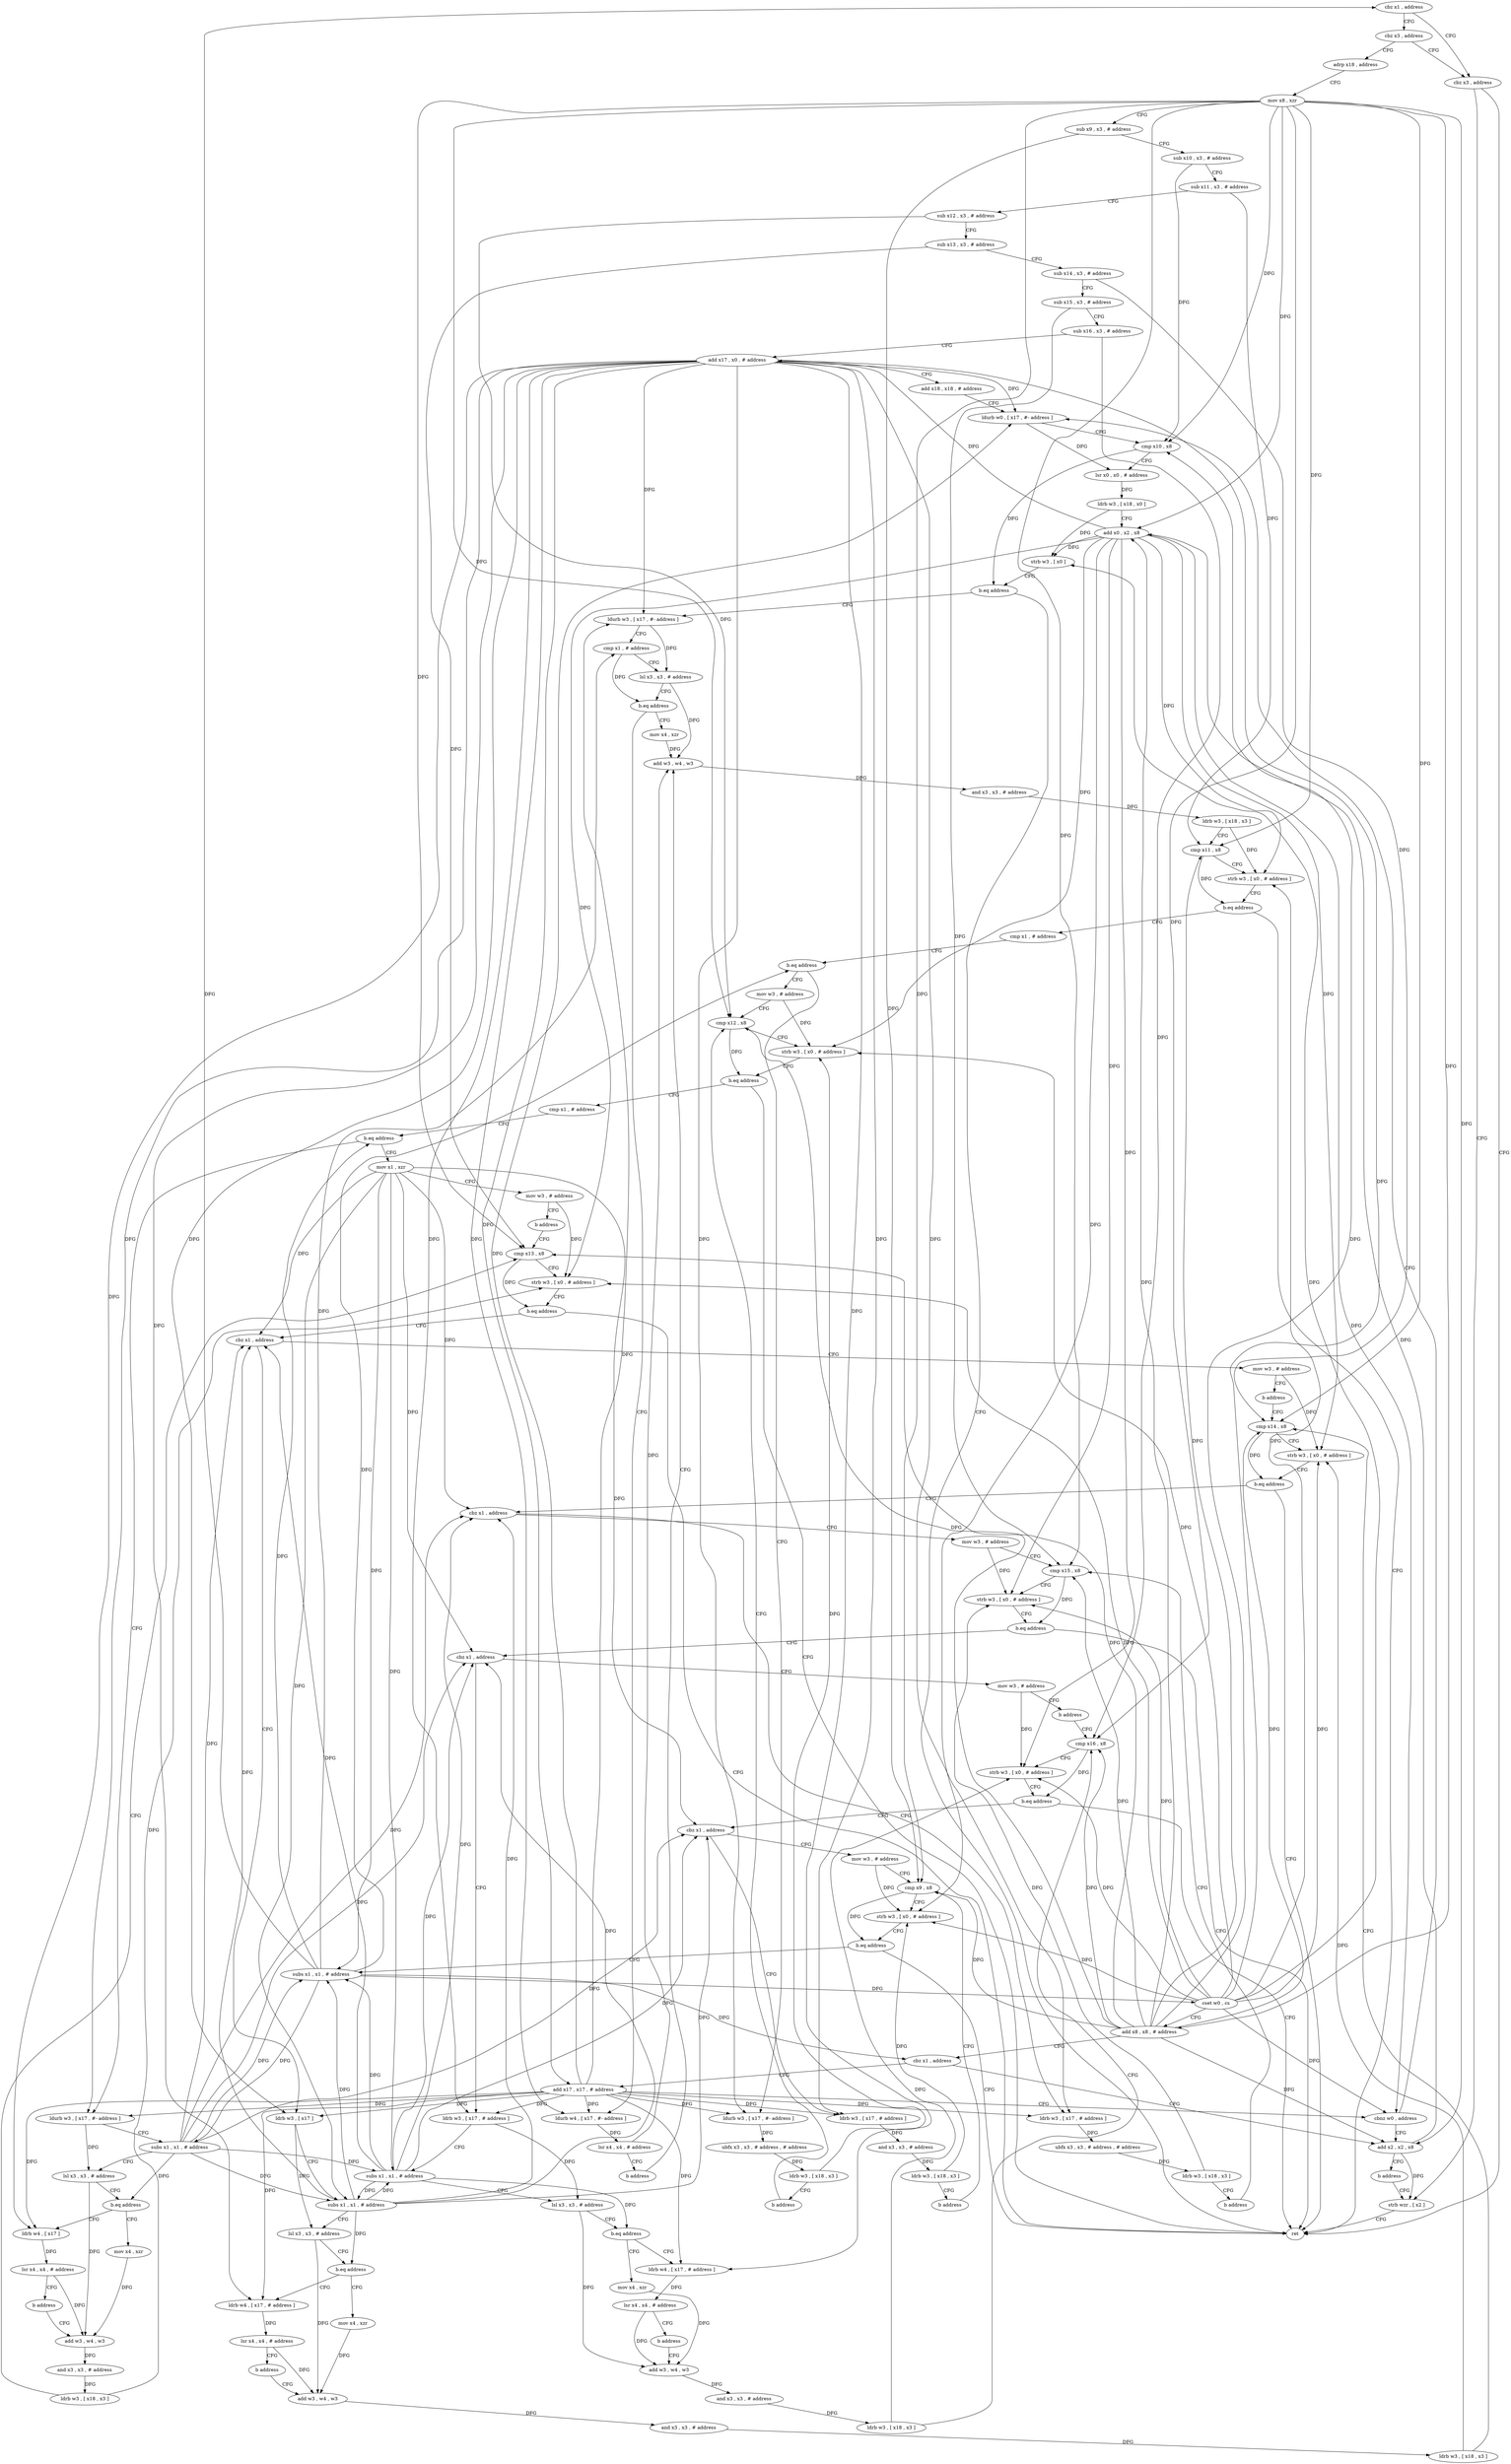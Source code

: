 digraph "func" {
"4202456" [label = "cbz x1 , address" ]
"4202952" [label = "cbz x3 , address" ]
"4202460" [label = "cbz x3 , address" ]
"4202960" [label = "ret" ]
"4202956" [label = "strb wzr , [ x2 ]" ]
"4202464" [label = "adrp x18 , address" ]
"4202468" [label = "mov x8 , xzr" ]
"4202472" [label = "sub x9 , x3 , # address" ]
"4202476" [label = "sub x10 , x3 , # address" ]
"4202480" [label = "sub x11 , x3 , # address" ]
"4202484" [label = "sub x12 , x3 , # address" ]
"4202488" [label = "sub x13 , x3 , # address" ]
"4202492" [label = "sub x14 , x3 , # address" ]
"4202496" [label = "sub x15 , x3 , # address" ]
"4202500" [label = "sub x16 , x3 , # address" ]
"4202504" [label = "add x17 , x0 , # address" ]
"4202508" [label = "add x18 , x18 , # address" ]
"4202512" [label = "ldurb w0 , [ x17 , #- address ]" ]
"4202540" [label = "ldurb w3 , [ x17 , #- address ]" ]
"4202544" [label = "cmp x1 , # address" ]
"4202548" [label = "lsl x3 , x3 , # address" ]
"4202552" [label = "b.eq address" ]
"4202568" [label = "mov x4 , xzr" ]
"4202556" [label = "ldurb w4 , [ x17 , #- address ]" ]
"4202572" [label = "add w3 , w4 , w3" ]
"4202560" [label = "lsr x4 , x4 , # address" ]
"4202564" [label = "b address" ]
"4202596" [label = "cmp x1 , # address" ]
"4202600" [label = "b.eq address" ]
"4202620" [label = "mov w3 , # address" ]
"4202604" [label = "ldurb w3 , [ x17 , #- address ]" ]
"4202576" [label = "and x3 , x3 , # address" ]
"4202580" [label = "ldrb w3 , [ x18 , x3 ]" ]
"4202584" [label = "cmp x11 , x8" ]
"4202588" [label = "strb w3 , [ x0 , # address ]" ]
"4202592" [label = "b.eq address" ]
"4202624" [label = "cmp x12 , x8" ]
"4202608" [label = "ubfx x3 , x3 , # address , # address" ]
"4202612" [label = "ldrb w3 , [ x18 , x3 ]" ]
"4202616" [label = "b address" ]
"4202636" [label = "cmp x1 , # address" ]
"4202640" [label = "b.eq address" ]
"4202672" [label = "mov x1 , xzr" ]
"4202644" [label = "ldurb w3 , [ x17 , #- address ]" ]
"4202628" [label = "strb w3 , [ x0 , # address ]" ]
"4202632" [label = "b.eq address" ]
"4202676" [label = "mov w3 , # address" ]
"4202680" [label = "b address" ]
"4202700" [label = "cmp x13 , x8" ]
"4202648" [label = "subs x1 , x1 , # address" ]
"4202652" [label = "lsl x3 , x3 , # address" ]
"4202656" [label = "b.eq address" ]
"4202684" [label = "mov x4 , xzr" ]
"4202660" [label = "ldrb w4 , [ x17 ]" ]
"4202704" [label = "strb w3 , [ x0 , # address ]" ]
"4202708" [label = "b.eq address" ]
"4202712" [label = "cbz x1 , address" ]
"4202688" [label = "add w3 , w4 , w3" ]
"4202664" [label = "lsr x4 , x4 , # address" ]
"4202668" [label = "b address" ]
"4202744" [label = "mov w3 , # address" ]
"4202716" [label = "ldrb w3 , [ x17 ]" ]
"4202692" [label = "and x3 , x3 , # address" ]
"4202696" [label = "ldrb w3 , [ x18 , x3 ]" ]
"4202748" [label = "b address" ]
"4202768" [label = "cmp x14 , x8" ]
"4202720" [label = "subs x1 , x1 , # address" ]
"4202724" [label = "lsl x3 , x3 , # address" ]
"4202728" [label = "b.eq address" ]
"4202752" [label = "mov x4 , xzr" ]
"4202732" [label = "ldrb w4 , [ x17 , # address ]" ]
"4202772" [label = "strb w3 , [ x0 , # address ]" ]
"4202776" [label = "b.eq address" ]
"4202780" [label = "cbz x1 , address" ]
"4202756" [label = "add w3 , w4 , w3" ]
"4202736" [label = "lsr x4 , x4 , # address" ]
"4202740" [label = "b address" ]
"4202800" [label = "mov w3 , # address" ]
"4202784" [label = "ldrb w3 , [ x17 , # address ]" ]
"4202760" [label = "and x3 , x3 , # address" ]
"4202764" [label = "ldrb w3 , [ x18 , x3 ]" ]
"4202804" [label = "cmp x15 , x8" ]
"4202788" [label = "ubfx x3 , x3 , # address , # address" ]
"4202792" [label = "ldrb w3 , [ x18 , x3 ]" ]
"4202796" [label = "b address" ]
"4202816" [label = "cbz x1 , address" ]
"4202848" [label = "mov w3 , # address" ]
"4202820" [label = "ldrb w3 , [ x17 , # address ]" ]
"4202808" [label = "strb w3 , [ x0 , # address ]" ]
"4202812" [label = "b.eq address" ]
"4202852" [label = "b address" ]
"4202872" [label = "cmp x16 , x8" ]
"4202824" [label = "subs x1 , x1 , # address" ]
"4202828" [label = "lsl x3 , x3 , # address" ]
"4202832" [label = "b.eq address" ]
"4202856" [label = "mov x4 , xzr" ]
"4202836" [label = "ldrb w4 , [ x17 , # address ]" ]
"4202876" [label = "strb w3 , [ x0 , # address ]" ]
"4202880" [label = "b.eq address" ]
"4202884" [label = "cbz x1 , address" ]
"4202860" [label = "add w3 , w4 , w3" ]
"4202840" [label = "lsr x4 , x4 , # address" ]
"4202844" [label = "b address" ]
"4202904" [label = "mov w3 , # address" ]
"4202888" [label = "ldrb w3 , [ x17 , # address ]" ]
"4202864" [label = "and x3 , x3 , # address" ]
"4202868" [label = "ldrb w3 , [ x18 , x3 ]" ]
"4202908" [label = "cmp x9 , x8" ]
"4202892" [label = "and x3 , x3 , # address" ]
"4202896" [label = "ldrb w3 , [ x18 , x3 ]" ]
"4202900" [label = "b address" ]
"4202920" [label = "subs x1 , x1 , # address" ]
"4202924" [label = "cset w0 , cs" ]
"4202928" [label = "add x8 , x8 , # address" ]
"4202932" [label = "cbz x1 , address" ]
"4202944" [label = "add x2 , x2 , x8" ]
"4202936" [label = "add x17 , x17 , # address" ]
"4202912" [label = "strb w3 , [ x0 , # address ]" ]
"4202916" [label = "b.eq address" ]
"4202948" [label = "b address" ]
"4202940" [label = "cbnz w0 , address" ]
"4202516" [label = "cmp x10 , x8" ]
"4202520" [label = "lsr x0 , x0 , # address" ]
"4202524" [label = "ldrb w3 , [ x18 , x0 ]" ]
"4202528" [label = "add x0 , x2 , x8" ]
"4202532" [label = "strb w3 , [ x0 ]" ]
"4202536" [label = "b.eq address" ]
"4202456" -> "4202952" [ label = "CFG" ]
"4202456" -> "4202460" [ label = "CFG" ]
"4202952" -> "4202960" [ label = "CFG" ]
"4202952" -> "4202956" [ label = "CFG" ]
"4202460" -> "4202952" [ label = "CFG" ]
"4202460" -> "4202464" [ label = "CFG" ]
"4202956" -> "4202960" [ label = "CFG" ]
"4202464" -> "4202468" [ label = "CFG" ]
"4202468" -> "4202472" [ label = "CFG" ]
"4202468" -> "4202516" [ label = "DFG" ]
"4202468" -> "4202528" [ label = "DFG" ]
"4202468" -> "4202584" [ label = "DFG" ]
"4202468" -> "4202624" [ label = "DFG" ]
"4202468" -> "4202700" [ label = "DFG" ]
"4202468" -> "4202768" [ label = "DFG" ]
"4202468" -> "4202804" [ label = "DFG" ]
"4202468" -> "4202872" [ label = "DFG" ]
"4202468" -> "4202908" [ label = "DFG" ]
"4202468" -> "4202928" [ label = "DFG" ]
"4202468" -> "4202944" [ label = "DFG" ]
"4202472" -> "4202476" [ label = "CFG" ]
"4202472" -> "4202908" [ label = "DFG" ]
"4202476" -> "4202480" [ label = "CFG" ]
"4202476" -> "4202516" [ label = "DFG" ]
"4202480" -> "4202484" [ label = "CFG" ]
"4202480" -> "4202584" [ label = "DFG" ]
"4202484" -> "4202488" [ label = "CFG" ]
"4202484" -> "4202624" [ label = "DFG" ]
"4202488" -> "4202492" [ label = "CFG" ]
"4202488" -> "4202700" [ label = "DFG" ]
"4202492" -> "4202496" [ label = "CFG" ]
"4202492" -> "4202768" [ label = "DFG" ]
"4202496" -> "4202500" [ label = "CFG" ]
"4202496" -> "4202804" [ label = "DFG" ]
"4202500" -> "4202504" [ label = "CFG" ]
"4202500" -> "4202872" [ label = "DFG" ]
"4202504" -> "4202508" [ label = "CFG" ]
"4202504" -> "4202512" [ label = "DFG" ]
"4202504" -> "4202540" [ label = "DFG" ]
"4202504" -> "4202556" [ label = "DFG" ]
"4202504" -> "4202604" [ label = "DFG" ]
"4202504" -> "4202644" [ label = "DFG" ]
"4202504" -> "4202660" [ label = "DFG" ]
"4202504" -> "4202716" [ label = "DFG" ]
"4202504" -> "4202732" [ label = "DFG" ]
"4202504" -> "4202784" [ label = "DFG" ]
"4202504" -> "4202820" [ label = "DFG" ]
"4202504" -> "4202836" [ label = "DFG" ]
"4202504" -> "4202888" [ label = "DFG" ]
"4202504" -> "4202936" [ label = "DFG" ]
"4202508" -> "4202512" [ label = "CFG" ]
"4202512" -> "4202516" [ label = "CFG" ]
"4202512" -> "4202520" [ label = "DFG" ]
"4202540" -> "4202544" [ label = "CFG" ]
"4202540" -> "4202548" [ label = "DFG" ]
"4202544" -> "4202548" [ label = "CFG" ]
"4202544" -> "4202552" [ label = "DFG" ]
"4202548" -> "4202552" [ label = "CFG" ]
"4202548" -> "4202572" [ label = "DFG" ]
"4202552" -> "4202568" [ label = "CFG" ]
"4202552" -> "4202556" [ label = "CFG" ]
"4202568" -> "4202572" [ label = "DFG" ]
"4202556" -> "4202560" [ label = "DFG" ]
"4202572" -> "4202576" [ label = "DFG" ]
"4202560" -> "4202564" [ label = "CFG" ]
"4202560" -> "4202572" [ label = "DFG" ]
"4202564" -> "4202572" [ label = "CFG" ]
"4202596" -> "4202600" [ label = "CFG" ]
"4202600" -> "4202620" [ label = "CFG" ]
"4202600" -> "4202604" [ label = "CFG" ]
"4202620" -> "4202624" [ label = "CFG" ]
"4202620" -> "4202628" [ label = "DFG" ]
"4202604" -> "4202608" [ label = "DFG" ]
"4202576" -> "4202580" [ label = "DFG" ]
"4202580" -> "4202584" [ label = "CFG" ]
"4202580" -> "4202588" [ label = "DFG" ]
"4202584" -> "4202588" [ label = "CFG" ]
"4202584" -> "4202592" [ label = "DFG" ]
"4202588" -> "4202592" [ label = "CFG" ]
"4202592" -> "4202960" [ label = "CFG" ]
"4202592" -> "4202596" [ label = "CFG" ]
"4202624" -> "4202628" [ label = "CFG" ]
"4202624" -> "4202632" [ label = "DFG" ]
"4202608" -> "4202612" [ label = "DFG" ]
"4202612" -> "4202616" [ label = "CFG" ]
"4202612" -> "4202628" [ label = "DFG" ]
"4202616" -> "4202624" [ label = "CFG" ]
"4202636" -> "4202640" [ label = "CFG" ]
"4202640" -> "4202672" [ label = "CFG" ]
"4202640" -> "4202644" [ label = "CFG" ]
"4202672" -> "4202676" [ label = "CFG" ]
"4202672" -> "4202712" [ label = "DFG" ]
"4202672" -> "4202720" [ label = "DFG" ]
"4202672" -> "4202780" [ label = "DFG" ]
"4202672" -> "4202816" [ label = "DFG" ]
"4202672" -> "4202824" [ label = "DFG" ]
"4202672" -> "4202884" [ label = "DFG" ]
"4202672" -> "4202920" [ label = "DFG" ]
"4202644" -> "4202648" [ label = "CFG" ]
"4202644" -> "4202652" [ label = "DFG" ]
"4202628" -> "4202632" [ label = "CFG" ]
"4202632" -> "4202960" [ label = "CFG" ]
"4202632" -> "4202636" [ label = "CFG" ]
"4202676" -> "4202680" [ label = "CFG" ]
"4202676" -> "4202704" [ label = "DFG" ]
"4202680" -> "4202700" [ label = "CFG" ]
"4202700" -> "4202704" [ label = "CFG" ]
"4202700" -> "4202708" [ label = "DFG" ]
"4202648" -> "4202652" [ label = "CFG" ]
"4202648" -> "4202712" [ label = "DFG" ]
"4202648" -> "4202720" [ label = "DFG" ]
"4202648" -> "4202780" [ label = "DFG" ]
"4202648" -> "4202816" [ label = "DFG" ]
"4202648" -> "4202824" [ label = "DFG" ]
"4202648" -> "4202884" [ label = "DFG" ]
"4202648" -> "4202920" [ label = "DFG" ]
"4202648" -> "4202656" [ label = "DFG" ]
"4202652" -> "4202656" [ label = "CFG" ]
"4202652" -> "4202688" [ label = "DFG" ]
"4202656" -> "4202684" [ label = "CFG" ]
"4202656" -> "4202660" [ label = "CFG" ]
"4202684" -> "4202688" [ label = "DFG" ]
"4202660" -> "4202664" [ label = "DFG" ]
"4202704" -> "4202708" [ label = "CFG" ]
"4202708" -> "4202960" [ label = "CFG" ]
"4202708" -> "4202712" [ label = "CFG" ]
"4202712" -> "4202744" [ label = "CFG" ]
"4202712" -> "4202716" [ label = "CFG" ]
"4202688" -> "4202692" [ label = "DFG" ]
"4202664" -> "4202668" [ label = "CFG" ]
"4202664" -> "4202688" [ label = "DFG" ]
"4202668" -> "4202688" [ label = "CFG" ]
"4202744" -> "4202748" [ label = "CFG" ]
"4202744" -> "4202772" [ label = "DFG" ]
"4202716" -> "4202720" [ label = "CFG" ]
"4202716" -> "4202724" [ label = "DFG" ]
"4202692" -> "4202696" [ label = "DFG" ]
"4202696" -> "4202700" [ label = "CFG" ]
"4202696" -> "4202704" [ label = "DFG" ]
"4202748" -> "4202768" [ label = "CFG" ]
"4202768" -> "4202772" [ label = "CFG" ]
"4202768" -> "4202776" [ label = "DFG" ]
"4202720" -> "4202724" [ label = "CFG" ]
"4202720" -> "4202712" [ label = "DFG" ]
"4202720" -> "4202780" [ label = "DFG" ]
"4202720" -> "4202816" [ label = "DFG" ]
"4202720" -> "4202824" [ label = "DFG" ]
"4202720" -> "4202884" [ label = "DFG" ]
"4202720" -> "4202920" [ label = "DFG" ]
"4202720" -> "4202728" [ label = "DFG" ]
"4202724" -> "4202728" [ label = "CFG" ]
"4202724" -> "4202756" [ label = "DFG" ]
"4202728" -> "4202752" [ label = "CFG" ]
"4202728" -> "4202732" [ label = "CFG" ]
"4202752" -> "4202756" [ label = "DFG" ]
"4202732" -> "4202736" [ label = "DFG" ]
"4202772" -> "4202776" [ label = "CFG" ]
"4202776" -> "4202960" [ label = "CFG" ]
"4202776" -> "4202780" [ label = "CFG" ]
"4202780" -> "4202800" [ label = "CFG" ]
"4202780" -> "4202784" [ label = "CFG" ]
"4202756" -> "4202760" [ label = "DFG" ]
"4202736" -> "4202740" [ label = "CFG" ]
"4202736" -> "4202756" [ label = "DFG" ]
"4202740" -> "4202756" [ label = "CFG" ]
"4202800" -> "4202804" [ label = "CFG" ]
"4202800" -> "4202808" [ label = "DFG" ]
"4202784" -> "4202788" [ label = "DFG" ]
"4202760" -> "4202764" [ label = "DFG" ]
"4202764" -> "4202768" [ label = "CFG" ]
"4202764" -> "4202772" [ label = "DFG" ]
"4202804" -> "4202808" [ label = "CFG" ]
"4202804" -> "4202812" [ label = "DFG" ]
"4202788" -> "4202792" [ label = "DFG" ]
"4202792" -> "4202796" [ label = "CFG" ]
"4202792" -> "4202808" [ label = "DFG" ]
"4202796" -> "4202804" [ label = "CFG" ]
"4202816" -> "4202848" [ label = "CFG" ]
"4202816" -> "4202820" [ label = "CFG" ]
"4202848" -> "4202852" [ label = "CFG" ]
"4202848" -> "4202876" [ label = "DFG" ]
"4202820" -> "4202824" [ label = "CFG" ]
"4202820" -> "4202828" [ label = "DFG" ]
"4202808" -> "4202812" [ label = "CFG" ]
"4202812" -> "4202960" [ label = "CFG" ]
"4202812" -> "4202816" [ label = "CFG" ]
"4202852" -> "4202872" [ label = "CFG" ]
"4202872" -> "4202876" [ label = "CFG" ]
"4202872" -> "4202880" [ label = "DFG" ]
"4202824" -> "4202828" [ label = "CFG" ]
"4202824" -> "4202712" [ label = "DFG" ]
"4202824" -> "4202720" [ label = "DFG" ]
"4202824" -> "4202780" [ label = "DFG" ]
"4202824" -> "4202816" [ label = "DFG" ]
"4202824" -> "4202884" [ label = "DFG" ]
"4202824" -> "4202920" [ label = "DFG" ]
"4202824" -> "4202832" [ label = "DFG" ]
"4202828" -> "4202832" [ label = "CFG" ]
"4202828" -> "4202860" [ label = "DFG" ]
"4202832" -> "4202856" [ label = "CFG" ]
"4202832" -> "4202836" [ label = "CFG" ]
"4202856" -> "4202860" [ label = "DFG" ]
"4202836" -> "4202840" [ label = "DFG" ]
"4202876" -> "4202880" [ label = "CFG" ]
"4202880" -> "4202960" [ label = "CFG" ]
"4202880" -> "4202884" [ label = "CFG" ]
"4202884" -> "4202904" [ label = "CFG" ]
"4202884" -> "4202888" [ label = "CFG" ]
"4202860" -> "4202864" [ label = "DFG" ]
"4202840" -> "4202844" [ label = "CFG" ]
"4202840" -> "4202860" [ label = "DFG" ]
"4202844" -> "4202860" [ label = "CFG" ]
"4202904" -> "4202908" [ label = "CFG" ]
"4202904" -> "4202912" [ label = "DFG" ]
"4202888" -> "4202892" [ label = "DFG" ]
"4202864" -> "4202868" [ label = "DFG" ]
"4202868" -> "4202872" [ label = "CFG" ]
"4202868" -> "4202876" [ label = "DFG" ]
"4202908" -> "4202912" [ label = "CFG" ]
"4202908" -> "4202916" [ label = "DFG" ]
"4202892" -> "4202896" [ label = "DFG" ]
"4202896" -> "4202900" [ label = "CFG" ]
"4202896" -> "4202912" [ label = "DFG" ]
"4202900" -> "4202908" [ label = "CFG" ]
"4202920" -> "4202924" [ label = "DFG" ]
"4202920" -> "4202456" [ label = "DFG" ]
"4202920" -> "4202544" [ label = "DFG" ]
"4202920" -> "4202600" [ label = "DFG" ]
"4202920" -> "4202640" [ label = "DFG" ]
"4202920" -> "4202648" [ label = "DFG" ]
"4202920" -> "4202932" [ label = "DFG" ]
"4202924" -> "4202928" [ label = "CFG" ]
"4202924" -> "4202504" [ label = "DFG" ]
"4202924" -> "4202532" [ label = "DFG" ]
"4202924" -> "4202588" [ label = "DFG" ]
"4202924" -> "4202628" [ label = "DFG" ]
"4202924" -> "4202704" [ label = "DFG" ]
"4202924" -> "4202772" [ label = "DFG" ]
"4202924" -> "4202808" [ label = "DFG" ]
"4202924" -> "4202876" [ label = "DFG" ]
"4202924" -> "4202912" [ label = "DFG" ]
"4202924" -> "4202940" [ label = "DFG" ]
"4202928" -> "4202932" [ label = "CFG" ]
"4202928" -> "4202516" [ label = "DFG" ]
"4202928" -> "4202528" [ label = "DFG" ]
"4202928" -> "4202584" [ label = "DFG" ]
"4202928" -> "4202624" [ label = "DFG" ]
"4202928" -> "4202700" [ label = "DFG" ]
"4202928" -> "4202768" [ label = "DFG" ]
"4202928" -> "4202804" [ label = "DFG" ]
"4202928" -> "4202872" [ label = "DFG" ]
"4202928" -> "4202908" [ label = "DFG" ]
"4202928" -> "4202944" [ label = "DFG" ]
"4202932" -> "4202944" [ label = "CFG" ]
"4202932" -> "4202936" [ label = "CFG" ]
"4202944" -> "4202948" [ label = "CFG" ]
"4202944" -> "4202956" [ label = "DFG" ]
"4202944" -> "4202528" [ label = "DFG" ]
"4202936" -> "4202940" [ label = "CFG" ]
"4202936" -> "4202512" [ label = "DFG" ]
"4202936" -> "4202540" [ label = "DFG" ]
"4202936" -> "4202556" [ label = "DFG" ]
"4202936" -> "4202604" [ label = "DFG" ]
"4202936" -> "4202644" [ label = "DFG" ]
"4202936" -> "4202660" [ label = "DFG" ]
"4202936" -> "4202716" [ label = "DFG" ]
"4202936" -> "4202732" [ label = "DFG" ]
"4202936" -> "4202784" [ label = "DFG" ]
"4202936" -> "4202820" [ label = "DFG" ]
"4202936" -> "4202836" [ label = "DFG" ]
"4202936" -> "4202888" [ label = "DFG" ]
"4202912" -> "4202916" [ label = "CFG" ]
"4202916" -> "4202960" [ label = "CFG" ]
"4202916" -> "4202920" [ label = "CFG" ]
"4202948" -> "4202956" [ label = "CFG" ]
"4202940" -> "4202512" [ label = "CFG" ]
"4202940" -> "4202944" [ label = "CFG" ]
"4202516" -> "4202520" [ label = "CFG" ]
"4202516" -> "4202536" [ label = "DFG" ]
"4202520" -> "4202524" [ label = "DFG" ]
"4202524" -> "4202528" [ label = "CFG" ]
"4202524" -> "4202532" [ label = "DFG" ]
"4202528" -> "4202532" [ label = "DFG" ]
"4202528" -> "4202504" [ label = "DFG" ]
"4202528" -> "4202588" [ label = "DFG" ]
"4202528" -> "4202628" [ label = "DFG" ]
"4202528" -> "4202704" [ label = "DFG" ]
"4202528" -> "4202772" [ label = "DFG" ]
"4202528" -> "4202808" [ label = "DFG" ]
"4202528" -> "4202876" [ label = "DFG" ]
"4202528" -> "4202912" [ label = "DFG" ]
"4202528" -> "4202940" [ label = "DFG" ]
"4202532" -> "4202536" [ label = "CFG" ]
"4202536" -> "4202960" [ label = "CFG" ]
"4202536" -> "4202540" [ label = "CFG" ]
}
